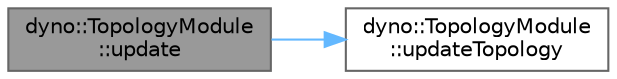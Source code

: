 digraph "dyno::TopologyModule::update"
{
 // LATEX_PDF_SIZE
  bgcolor="transparent";
  edge [fontname=Helvetica,fontsize=10,labelfontname=Helvetica,labelfontsize=10];
  node [fontname=Helvetica,fontsize=10,shape=box,height=0.2,width=0.4];
  rankdir="LR";
  Node1 [id="Node000001",label="dyno::TopologyModule\l::update",height=0.2,width=0.4,color="gray40", fillcolor="grey60", style="filled", fontcolor="black",tooltip=" "];
  Node1 -> Node2 [id="edge1_Node000001_Node000002",color="steelblue1",style="solid",tooltip=" "];
  Node2 [id="Node000002",label="dyno::TopologyModule\l::updateTopology",height=0.2,width=0.4,color="grey40", fillcolor="white", style="filled",URL="$classdyno_1_1_topology_module.html#a72c7785896b4c0a8c4a55ea70b21fa85",tooltip=" "];
}
